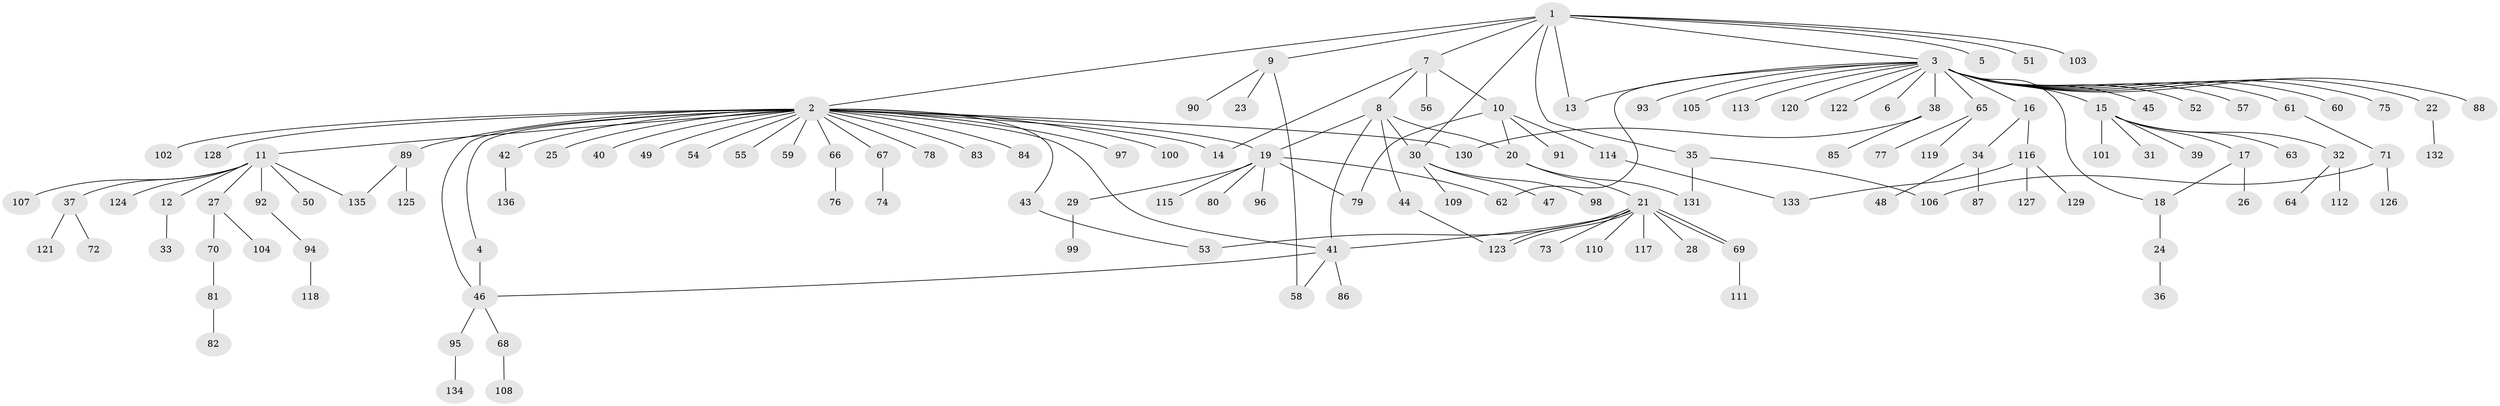 // coarse degree distribution, {9: 0.009345794392523364, 25: 0.009345794392523364, 20: 0.009345794392523364, 2: 0.16822429906542055, 1: 0.6355140186915887, 8: 0.037383177570093455, 4: 0.028037383177570093, 6: 0.018691588785046728, 3: 0.07476635514018691, 10: 0.009345794392523364}
// Generated by graph-tools (version 1.1) at 2025/51/02/27/25 19:51:57]
// undirected, 136 vertices, 157 edges
graph export_dot {
graph [start="1"]
  node [color=gray90,style=filled];
  1;
  2;
  3;
  4;
  5;
  6;
  7;
  8;
  9;
  10;
  11;
  12;
  13;
  14;
  15;
  16;
  17;
  18;
  19;
  20;
  21;
  22;
  23;
  24;
  25;
  26;
  27;
  28;
  29;
  30;
  31;
  32;
  33;
  34;
  35;
  36;
  37;
  38;
  39;
  40;
  41;
  42;
  43;
  44;
  45;
  46;
  47;
  48;
  49;
  50;
  51;
  52;
  53;
  54;
  55;
  56;
  57;
  58;
  59;
  60;
  61;
  62;
  63;
  64;
  65;
  66;
  67;
  68;
  69;
  70;
  71;
  72;
  73;
  74;
  75;
  76;
  77;
  78;
  79;
  80;
  81;
  82;
  83;
  84;
  85;
  86;
  87;
  88;
  89;
  90;
  91;
  92;
  93;
  94;
  95;
  96;
  97;
  98;
  99;
  100;
  101;
  102;
  103;
  104;
  105;
  106;
  107;
  108;
  109;
  110;
  111;
  112;
  113;
  114;
  115;
  116;
  117;
  118;
  119;
  120;
  121;
  122;
  123;
  124;
  125;
  126;
  127;
  128;
  129;
  130;
  131;
  132;
  133;
  134;
  135;
  136;
  1 -- 2;
  1 -- 3;
  1 -- 5;
  1 -- 7;
  1 -- 9;
  1 -- 13;
  1 -- 30;
  1 -- 35;
  1 -- 51;
  1 -- 103;
  2 -- 4;
  2 -- 11;
  2 -- 14;
  2 -- 19;
  2 -- 25;
  2 -- 40;
  2 -- 41;
  2 -- 42;
  2 -- 43;
  2 -- 46;
  2 -- 49;
  2 -- 54;
  2 -- 55;
  2 -- 59;
  2 -- 66;
  2 -- 67;
  2 -- 78;
  2 -- 83;
  2 -- 84;
  2 -- 89;
  2 -- 97;
  2 -- 100;
  2 -- 102;
  2 -- 128;
  2 -- 130;
  3 -- 6;
  3 -- 13;
  3 -- 15;
  3 -- 16;
  3 -- 18;
  3 -- 22;
  3 -- 38;
  3 -- 45;
  3 -- 52;
  3 -- 57;
  3 -- 60;
  3 -- 61;
  3 -- 62;
  3 -- 65;
  3 -- 75;
  3 -- 88;
  3 -- 93;
  3 -- 105;
  3 -- 113;
  3 -- 120;
  3 -- 122;
  4 -- 46;
  7 -- 8;
  7 -- 10;
  7 -- 14;
  7 -- 56;
  8 -- 19;
  8 -- 20;
  8 -- 30;
  8 -- 41;
  8 -- 44;
  9 -- 23;
  9 -- 58;
  9 -- 90;
  10 -- 20;
  10 -- 79;
  10 -- 91;
  10 -- 114;
  11 -- 12;
  11 -- 27;
  11 -- 37;
  11 -- 50;
  11 -- 92;
  11 -- 107;
  11 -- 124;
  11 -- 135;
  12 -- 33;
  15 -- 17;
  15 -- 31;
  15 -- 32;
  15 -- 39;
  15 -- 63;
  15 -- 101;
  16 -- 34;
  16 -- 116;
  17 -- 18;
  17 -- 26;
  18 -- 24;
  19 -- 29;
  19 -- 62;
  19 -- 79;
  19 -- 80;
  19 -- 96;
  19 -- 115;
  20 -- 21;
  20 -- 131;
  21 -- 28;
  21 -- 41;
  21 -- 53;
  21 -- 69;
  21 -- 69;
  21 -- 73;
  21 -- 110;
  21 -- 117;
  21 -- 123;
  21 -- 123;
  22 -- 132;
  24 -- 36;
  27 -- 70;
  27 -- 104;
  29 -- 99;
  30 -- 47;
  30 -- 98;
  30 -- 109;
  32 -- 64;
  32 -- 112;
  34 -- 48;
  34 -- 87;
  35 -- 106;
  35 -- 131;
  37 -- 72;
  37 -- 121;
  38 -- 85;
  38 -- 130;
  41 -- 46;
  41 -- 58;
  41 -- 86;
  42 -- 136;
  43 -- 53;
  44 -- 123;
  46 -- 68;
  46 -- 95;
  61 -- 71;
  65 -- 77;
  65 -- 119;
  66 -- 76;
  67 -- 74;
  68 -- 108;
  69 -- 111;
  70 -- 81;
  71 -- 106;
  71 -- 126;
  81 -- 82;
  89 -- 125;
  89 -- 135;
  92 -- 94;
  94 -- 118;
  95 -- 134;
  114 -- 133;
  116 -- 127;
  116 -- 129;
  116 -- 133;
}
